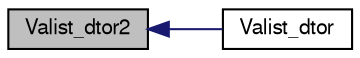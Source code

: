 digraph "Valist_dtor2"
{
  edge [fontname="FreeSans",fontsize="10",labelfontname="FreeSans",labelfontsize="10"];
  node [fontname="FreeSans",fontsize="10",shape=record];
  rankdir="LR";
  Node1 [label="Valist_dtor2",height=0.2,width=0.4,color="black", fillcolor="grey75", style="filled" fontcolor="black"];
  Node1 -> Node2 [dir="back",color="midnightblue",fontsize="10",style="solid",fontname="FreeSans"];
  Node2 [label="Valist_dtor",height=0.2,width=0.4,color="black", fillcolor="white", style="filled",URL="$group___valist.html#ga83fc65f09245646ec99aade32012d951",tooltip="Destroys atom list object."];
}
